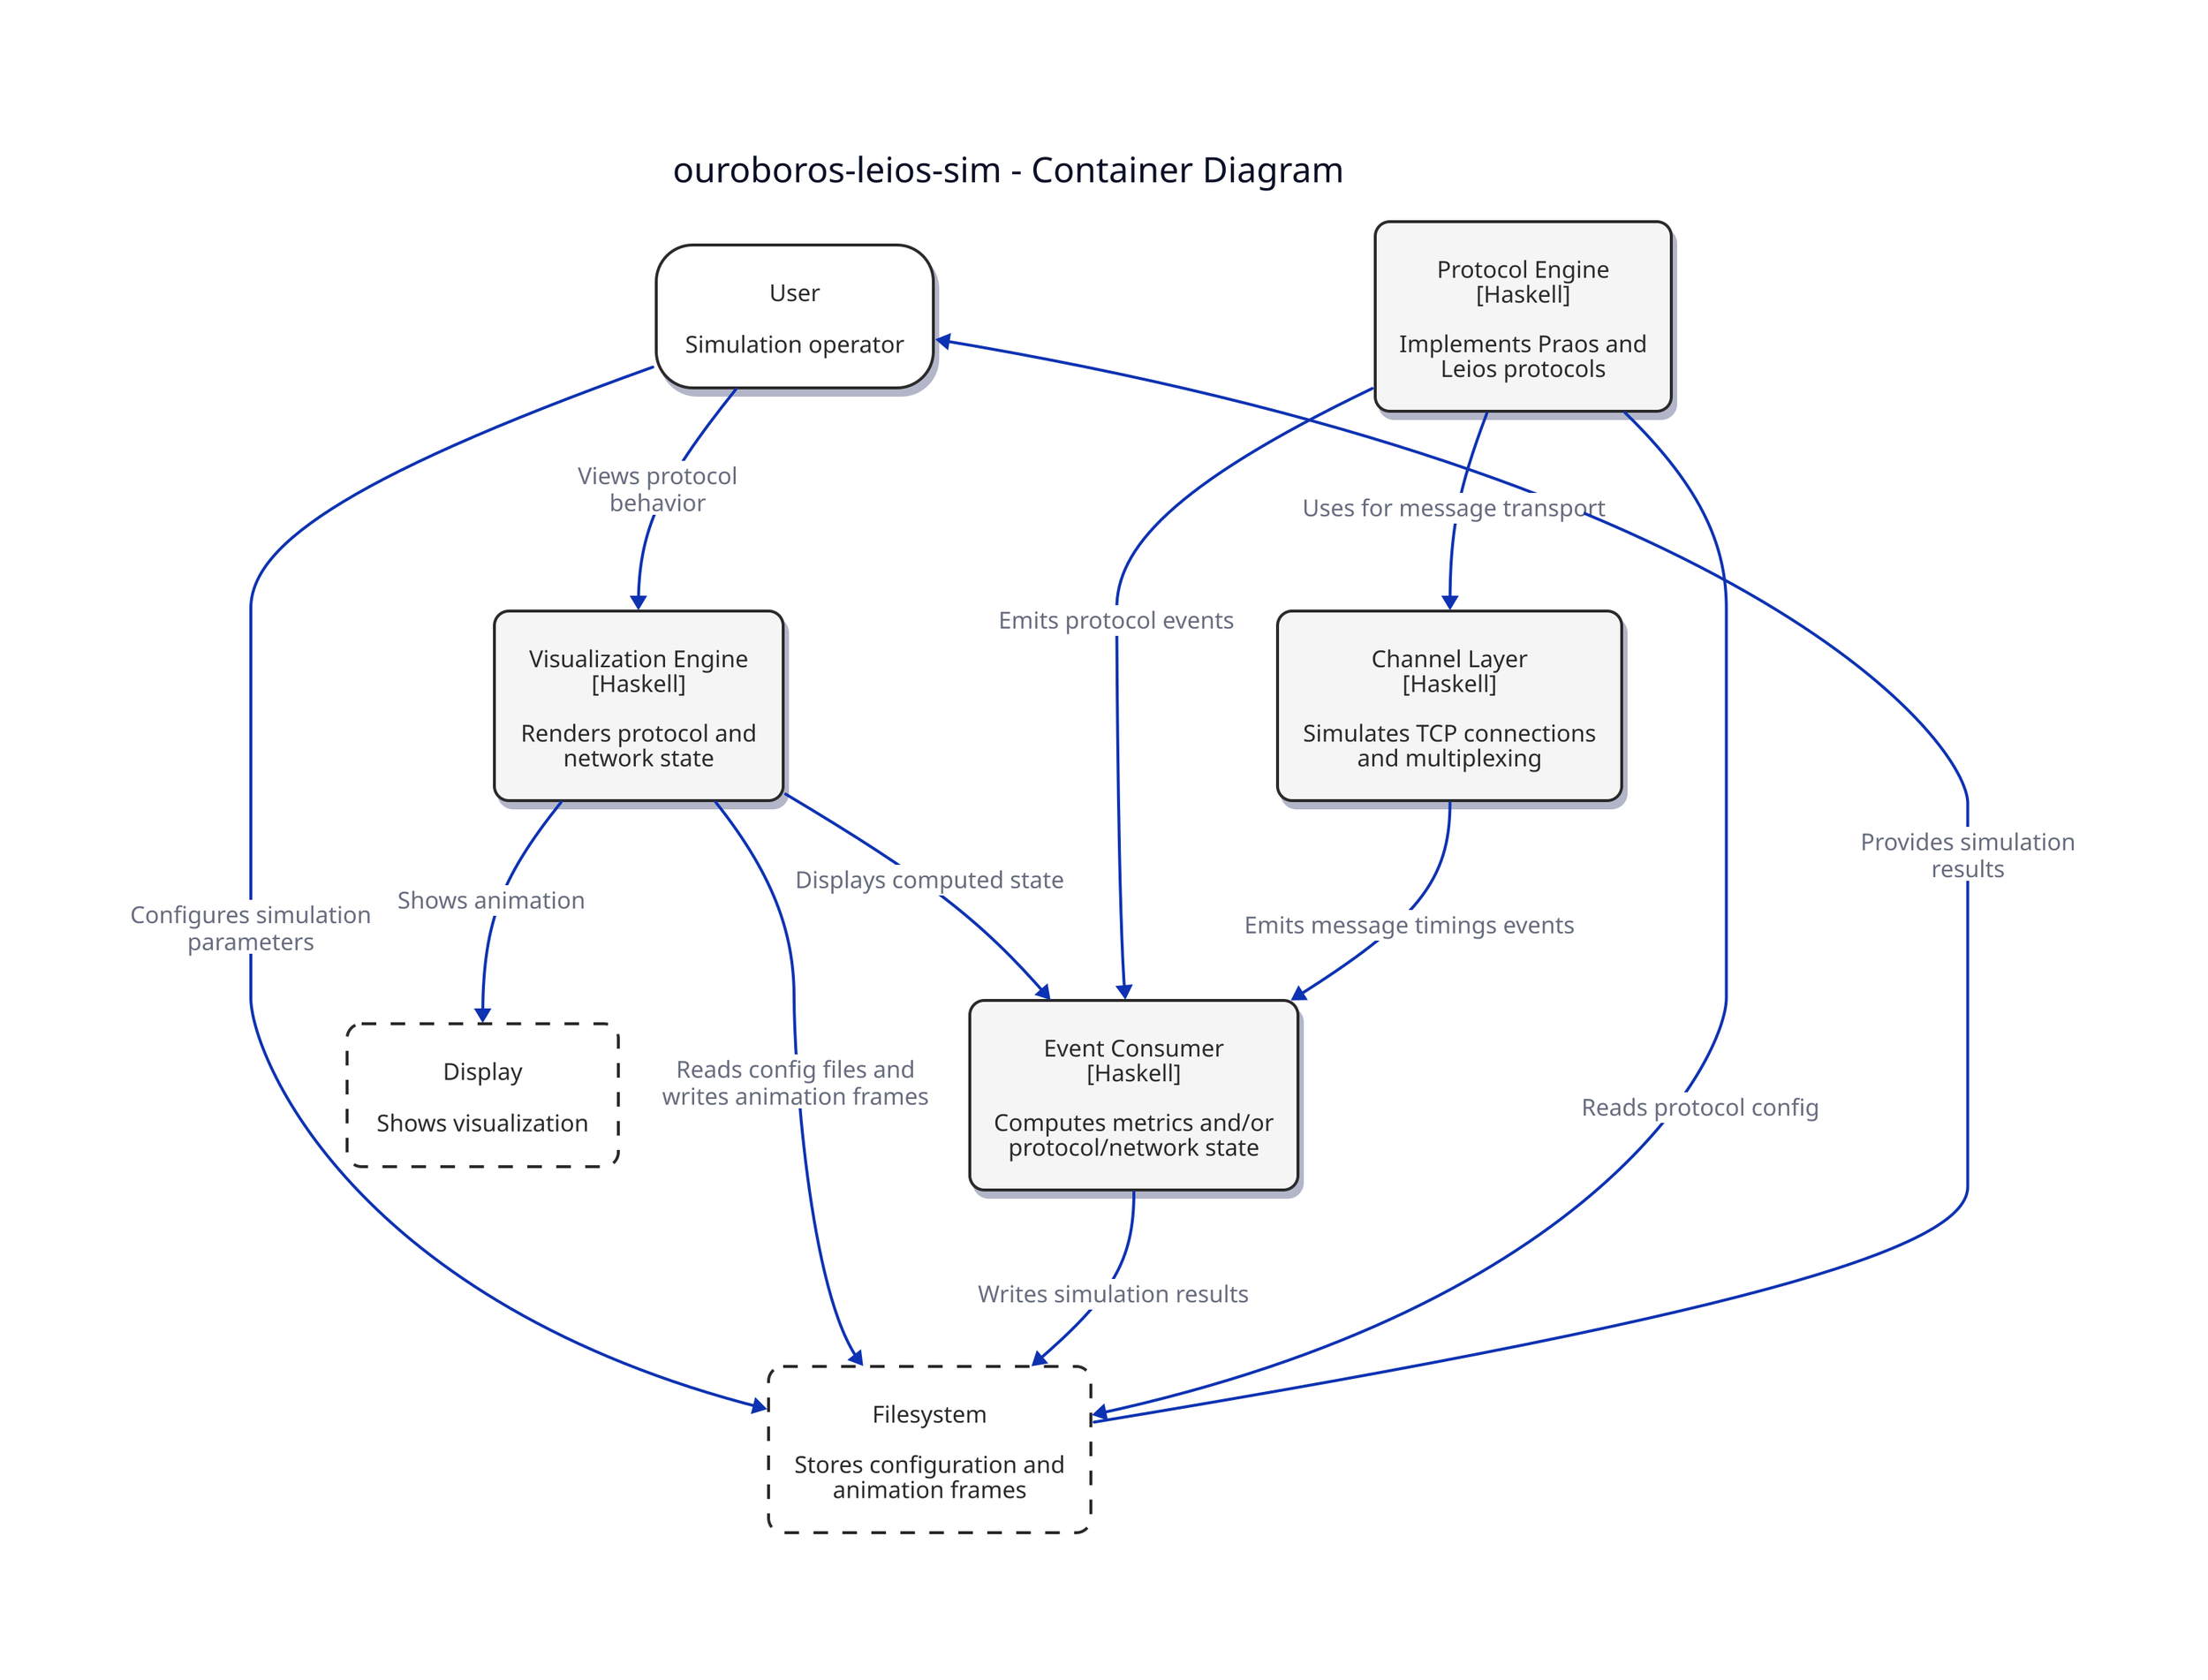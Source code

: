 title: {
  label: "ouroboros-leios-sim - Container Diagram"
  near: top-center
  shape: text
  style.font-size: 24
  style.bold: true
}

# Styles
classes: {
  container: {
    style: {
      stroke: "#2a2a2a"
      fill: "#f5f5f5"
      font-color: "#2a2a2a"
      border-radius: 10
      shadow: true
    }
  }
  external: {
    style: {
      stroke: "#2a2a2a"
      fill: "#ffffff"
      font-color: "#2a2a2a"
      border-radius: 10
      stroke-dash: 5
    }
  }
  actor: {
    style: {
      stroke: "#2a2a2a"
      fill: "#ffffff"
      font-color: "#2a2a2a"
      border-radius: 25
      shadow: true
    }
  }
}

user: {
  class: actor
  label: "User\n\nSimulation operator"
}

protocol-engine: {
  class: container
  label: "Protocol Engine\n[Haskell]\n\nImplements Praos and\nLeios protocols"
}

network: {
  class: container
  label: "Channel Layer\n[Haskell]\n\nSimulates TCP connections\nand multiplexing"
}

monitor: {
  class: container
  label: "Event Consumer\n[Haskell]\n\nComputes metrics and/or\n protocol/network state"
}

viz: {
  class: container
  label: "Visualization Engine\n[Haskell]\n\nRenders protocol and\nnetwork state"
}

filesystem: {
  class: external
  label: "Filesystem\n\nStores configuration and\nanimation frames"
}

display: {
  class: external
  label: "Display\n\nShows visualization"
}

# Relationships
user -> viz: "Views protocol\nbehavior"
user -> filesystem: "Configures simulation\nparameters"

viz -> filesystem: "Reads config files and\nwrites animation frames"
#viz -> protocol-engine: "Visualizes protocol state"
#viz -> network: "Visualizes network state"
viz -> monitor: "Displays computed state"
viz -> display: "Shows animation"

monitor -> filesystem: "Writes simulation results"

protocol-engine -> network: "Uses for message transport"
protocol-engine -> monitor: "Emits protocol events"
protocol-engine -> filesystem: "Reads protocol config"

network -> monitor: "Emits message timings events"


filesystem -> user: "Provides simulation\nresults"
